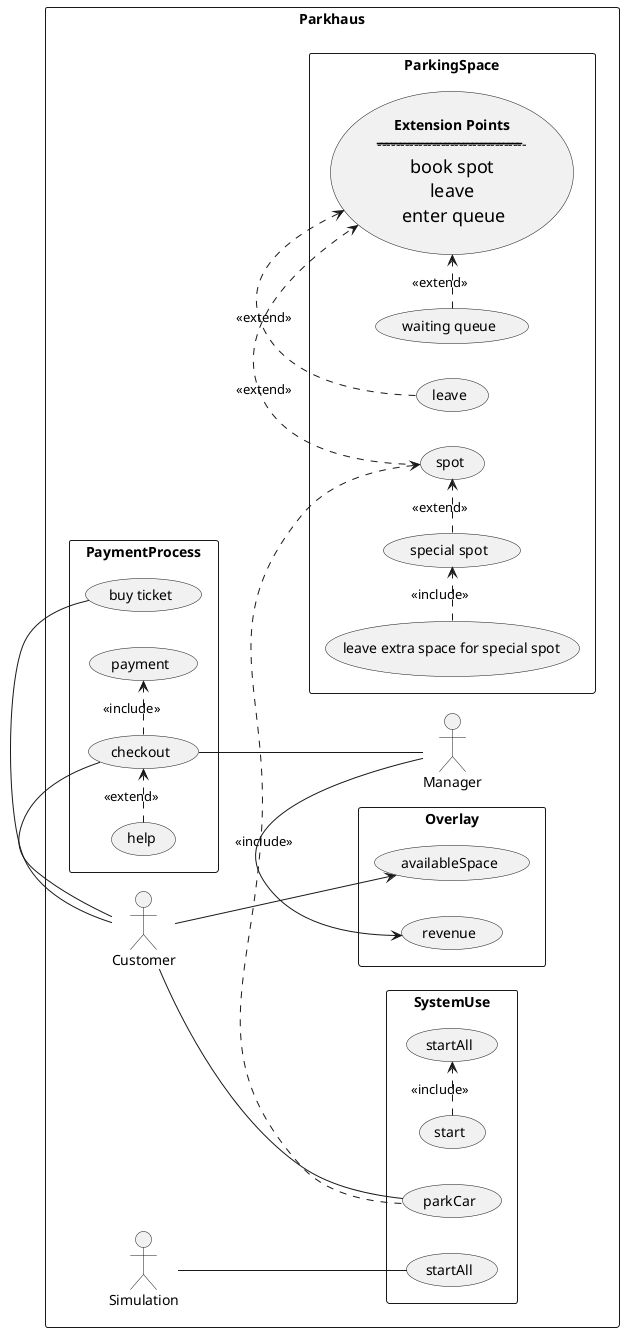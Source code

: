 @startuml
left to right direction
skinparam packageStyle rectangle

package Parkhaus {
    actor Simulation as S
    actor Customer as C
    actor Manager as M

    rectangle SystemUse {
        S -- (startAll)
        (startAll) as (sA)
        (parkCar) as pC
        (start) .> (sA) : <<include>>
        C -- (pC)
    }


    rectangle ParkingSpace {
        (** Extension Points **\n ----------------------------------------------------------------------------------------------------------------------------------------------------------------- \n <size:18>book spot</size> \n <size:18>leave</size> \n <size:18>enter queue</size>) as E1
        (special spot) as (ss)
        (leave extra space for special spot) as (extra spot)
        (spot) .> E1 : <<extend>>
	    (waiting queue) .> E1 : <<extend>>
        (leave) .> E1 : <<extend>>
        (spot) <. (pC) : <<include>>
        (ss) .> (spot) : <<extend>>
        (extra spot) .> (ss) : <<include>>

    }


    rectangle PaymentProcess {
     (checkout) .> (payment) : <<include>>
        C - (buy ticket)
        C - (checkout)
        (help) .> (checkout) : <<extend>>
        (checkout) -- M
    }


    rectangle Overlay {
        C -> (availableSpace)
        M -> (revenue)
    }
}

@enduml